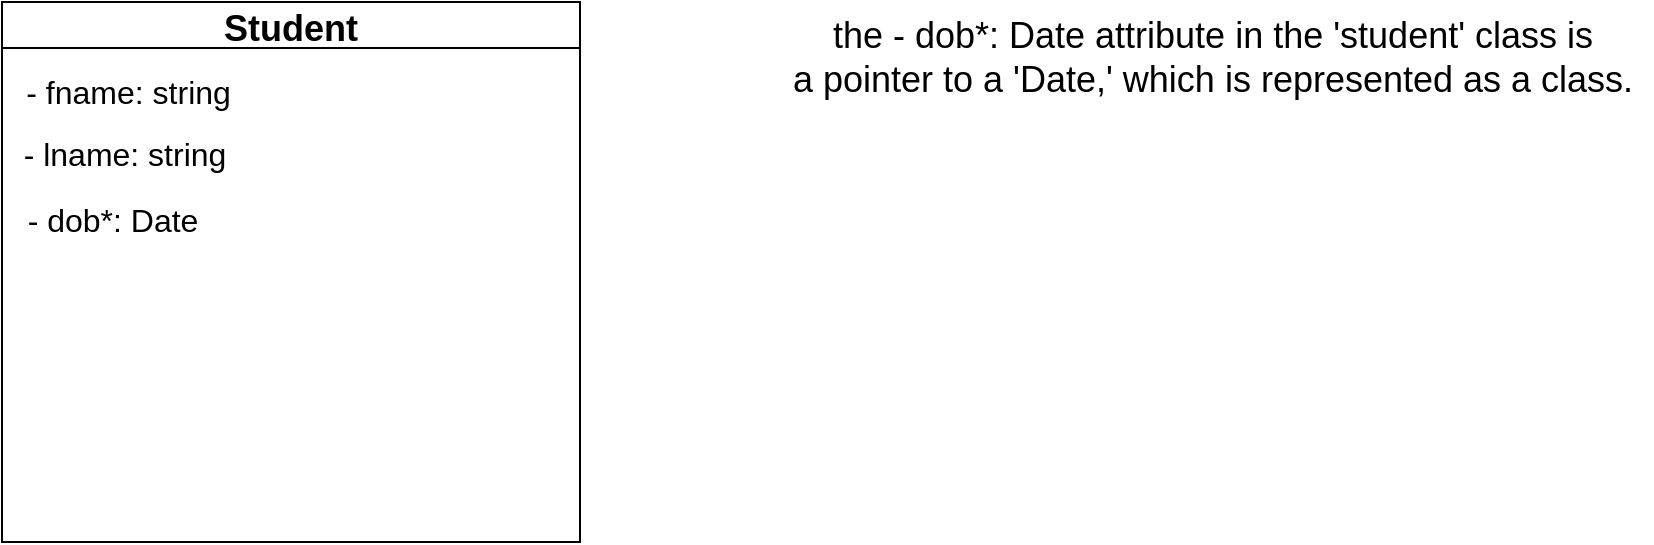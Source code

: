 <mxfile>
    <diagram id="juFbRDx7sVsMqzYUs_ys" name="Page-1">
        <mxGraphModel dx="719" dy="871" grid="1" gridSize="11" guides="1" tooltips="1" connect="1" arrows="1" fold="1" page="0" pageScale="1" pageWidth="850" pageHeight="1100" background="none" math="0" shadow="0">
            <root>
                <mxCell id="0"/>
                <mxCell id="1" parent="0"/>
                <mxCell id="2" value="Student" style="swimlane;fontSize=18;" vertex="1" parent="1">
                    <mxGeometry x="110" y="-66" width="289" height="270" as="geometry"/>
                </mxCell>
                <mxCell id="3" value="- fname: string&amp;nbsp;" style="text;html=1;align=center;verticalAlign=middle;resizable=0;points=[];autosize=1;strokeColor=none;fillColor=none;fontStyle=0;fontSize=16;labelPosition=center;verticalLabelPosition=middle;" vertex="1" parent="2">
                    <mxGeometry y="30" width="130" height="30" as="geometry"/>
                </mxCell>
                <mxCell id="5" value="- lname: string" style="text;html=1;align=center;verticalAlign=middle;resizable=0;points=[];autosize=1;strokeColor=none;fillColor=none;fontSize=16;" vertex="1" parent="2">
                    <mxGeometry y="59" width="121" height="33" as="geometry"/>
                </mxCell>
                <mxCell id="6" value="- dob*: Date" style="text;html=1;align=center;verticalAlign=middle;resizable=0;points=[];autosize=1;strokeColor=none;fillColor=none;fontSize=16;" vertex="1" parent="2">
                    <mxGeometry y="92" width="110" height="33" as="geometry"/>
                </mxCell>
                <mxCell id="7" value="the - dob*: Date attribute in the 'student' class is&lt;br&gt;a pointer to a 'Date,' which is represented as a class." style="text;html=1;align=center;verticalAlign=middle;resizable=0;points=[];autosize=1;strokeColor=none;fillColor=none;fontSize=18;" vertex="1" parent="1">
                    <mxGeometry x="495" y="-66" width="440" height="55" as="geometry"/>
                </mxCell>
            </root>
        </mxGraphModel>
    </diagram>
</mxfile>